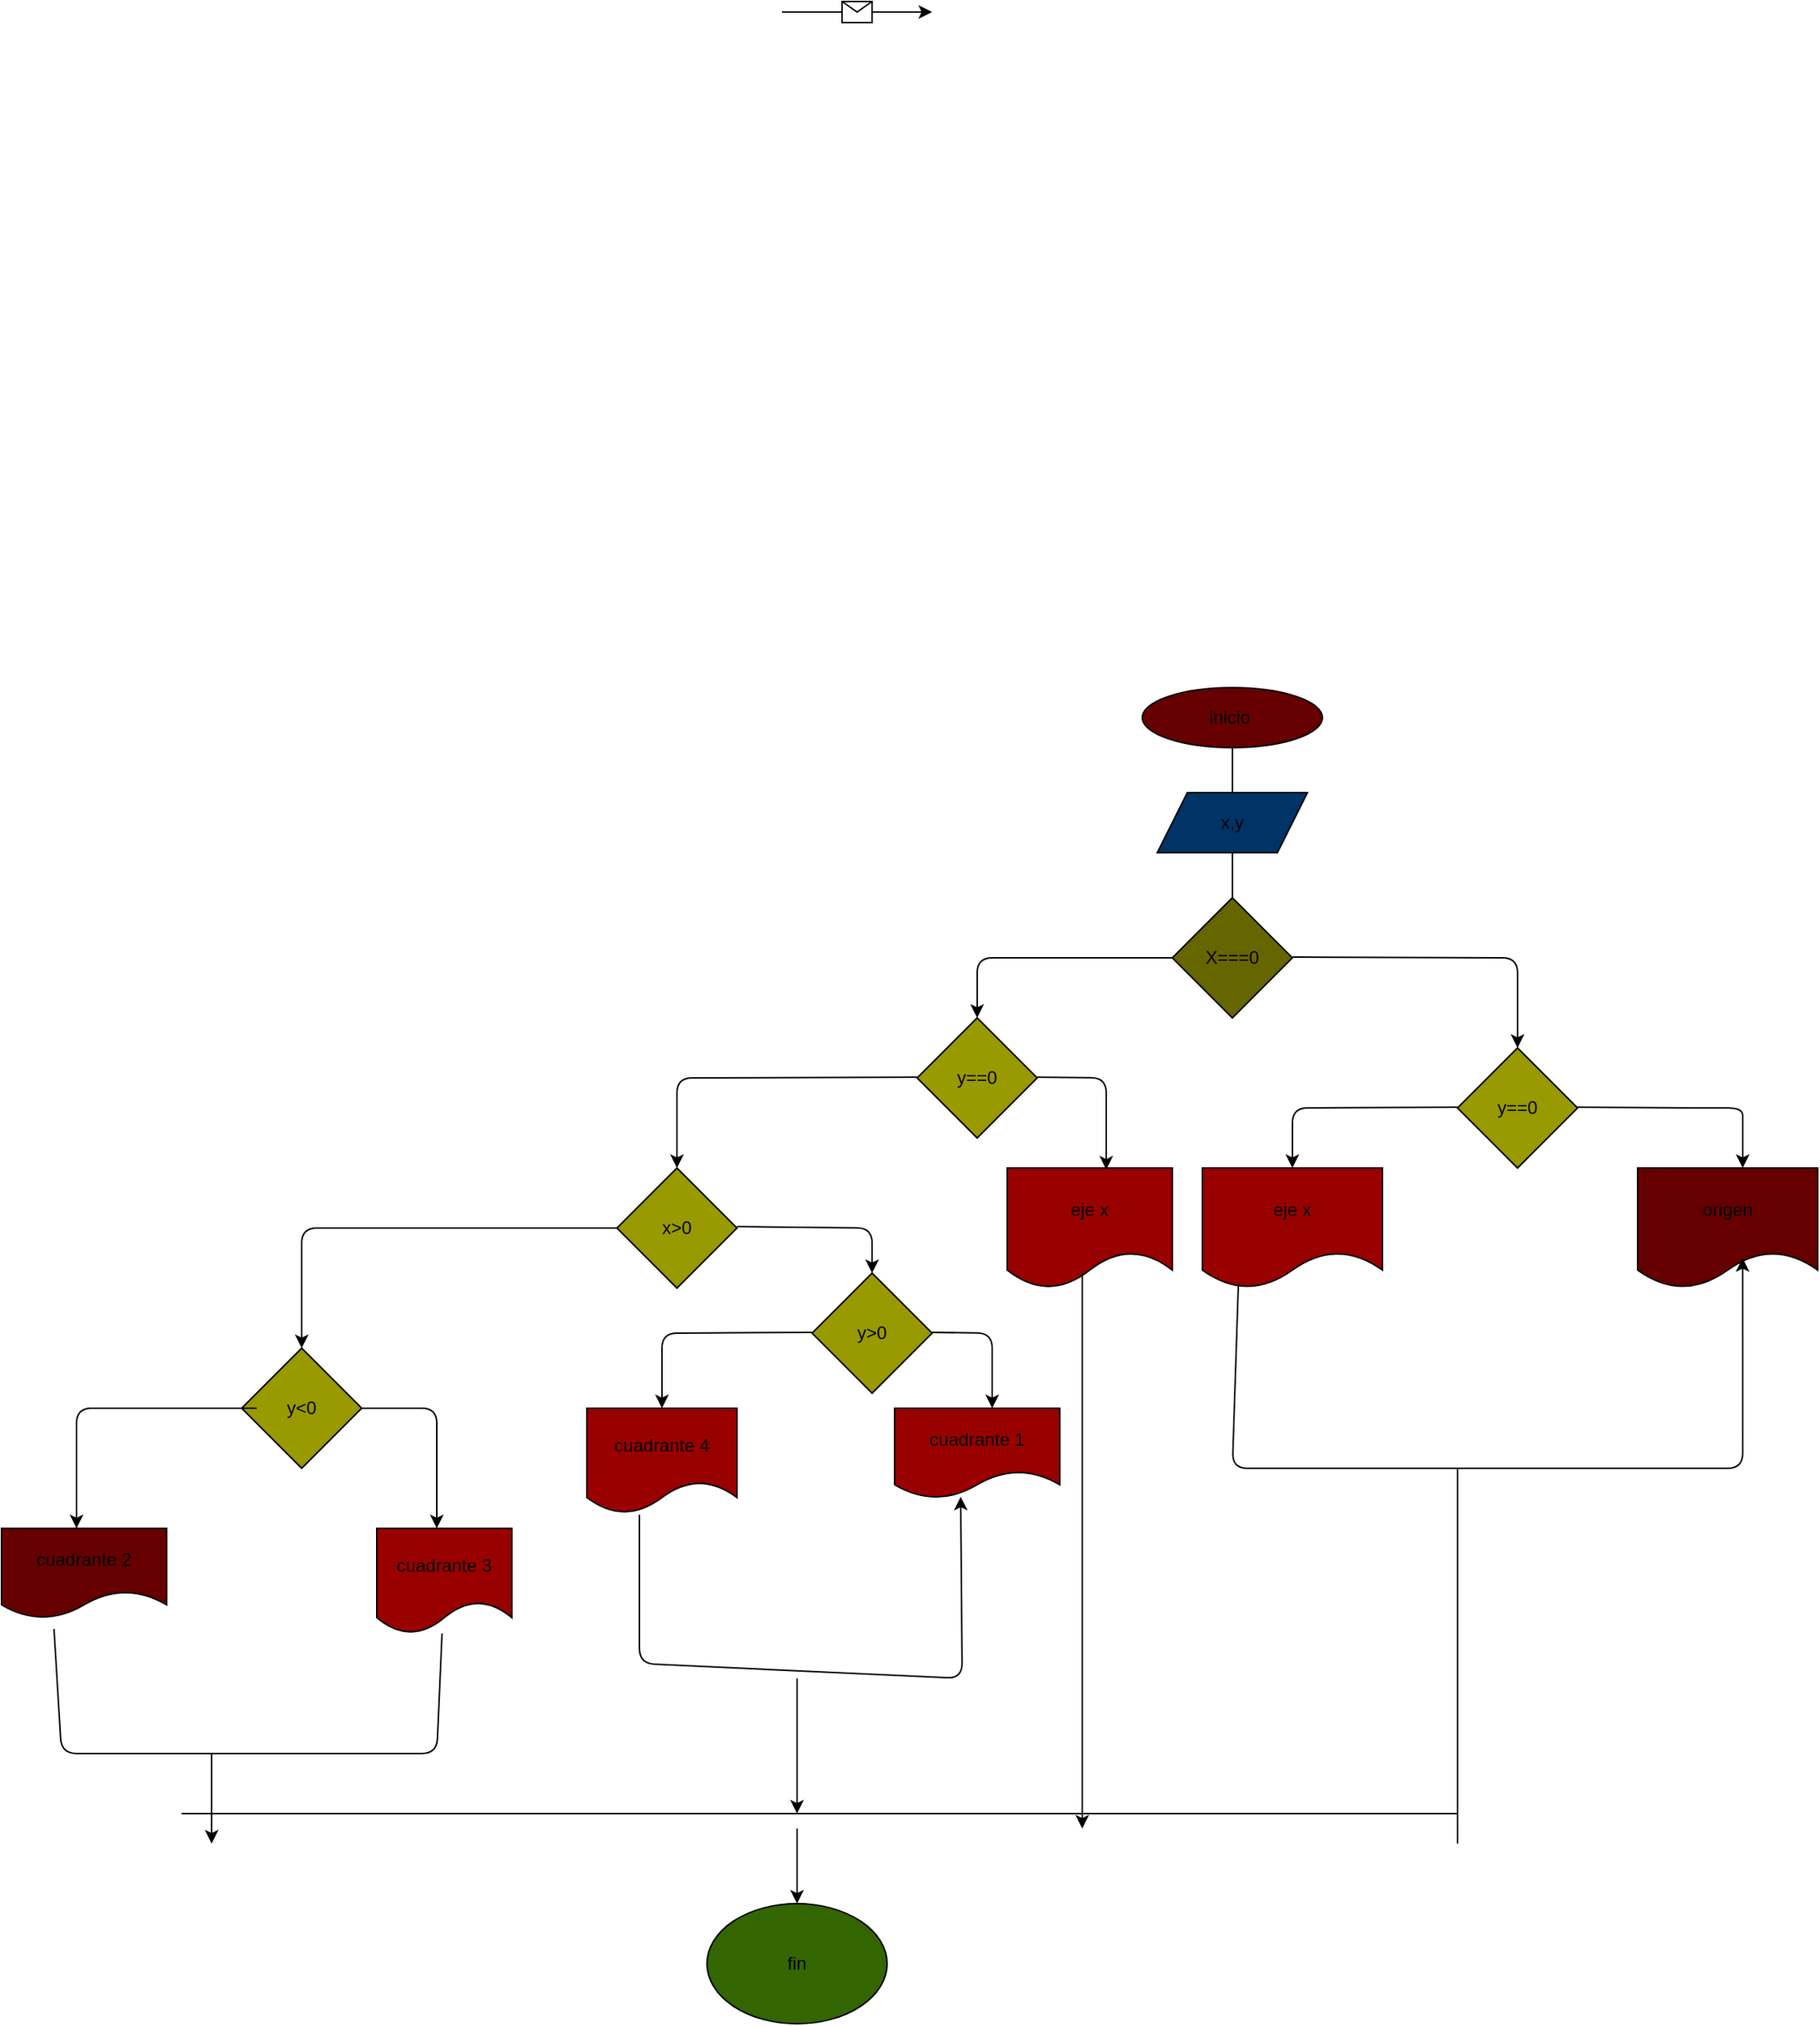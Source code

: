 <mxfile>
    <diagram id="3l7BtDmbRLB0vHWn7U2c" name="Página-1">
        <mxGraphModel dx="1729" dy="1580" grid="1" gridSize="10" guides="1" tooltips="1" connect="1" arrows="1" fold="1" page="1" pageScale="1" pageWidth="827" pageHeight="1169" math="0" shadow="0">
            <root>
                <mxCell id="0"/>
                <mxCell id="1" parent="0"/>
                <mxCell id="4" value="inicio&amp;nbsp;" style="ellipse;whiteSpace=wrap;html=1;fillColor=#660000;" parent="1" vertex="1">
                    <mxGeometry x="390" y="-360" width="120" height="40" as="geometry"/>
                </mxCell>
                <mxCell id="5" value="" style="endArrow=none;html=1;" parent="1" edge="1">
                    <mxGeometry width="50" height="50" relative="1" as="geometry">
                        <mxPoint x="450" y="-290" as="sourcePoint"/>
                        <mxPoint x="450" y="-320" as="targetPoint"/>
                    </mxGeometry>
                </mxCell>
                <mxCell id="6" value="x,y" style="shape=parallelogram;perimeter=parallelogramPerimeter;whiteSpace=wrap;html=1;fixedSize=1;fillColor=#003366;" parent="1" vertex="1">
                    <mxGeometry x="400" y="-290" width="100" height="40" as="geometry"/>
                </mxCell>
                <mxCell id="11" value="" style="endArrow=none;html=1;" parent="1" target="12" edge="1">
                    <mxGeometry width="50" height="50" relative="1" as="geometry">
                        <mxPoint x="450" y="-210" as="sourcePoint"/>
                        <mxPoint x="450" y="-250" as="targetPoint"/>
                    </mxGeometry>
                </mxCell>
                <mxCell id="12" value="X===0&lt;br&gt;" style="rhombus;whiteSpace=wrap;html=1;fillColor=#666600;" parent="1" vertex="1">
                    <mxGeometry x="410" y="-220" width="80" height="80" as="geometry"/>
                </mxCell>
                <mxCell id="13" value="" style="endArrow=none;html=1;exitX=0.5;exitY=0;exitDx=0;exitDy=0;" parent="1" source="12" edge="1">
                    <mxGeometry width="50" height="50" relative="1" as="geometry">
                        <mxPoint x="400" y="-200" as="sourcePoint"/>
                        <mxPoint x="450" y="-250" as="targetPoint"/>
                    </mxGeometry>
                </mxCell>
                <mxCell id="18" value="" style="endArrow=classic;html=1;exitX=0;exitY=0.5;exitDx=0;exitDy=0;" parent="1" source="12" edge="1">
                    <mxGeometry relative="1" as="geometry">
                        <mxPoint x="360" y="-280" as="sourcePoint"/>
                        <mxPoint x="280" y="-140" as="targetPoint"/>
                        <Array as="points">
                            <mxPoint x="280" y="-180"/>
                            <mxPoint x="280" y="-160"/>
                        </Array>
                    </mxGeometry>
                </mxCell>
                <mxCell id="20" value="y==0" style="rhombus;whiteSpace=wrap;html=1;fillColor=#999900;" parent="1" vertex="1">
                    <mxGeometry x="240" y="-140" width="80" height="80" as="geometry"/>
                </mxCell>
                <mxCell id="21" value="" style="endArrow=classic;html=1;" parent="1" edge="1">
                    <mxGeometry relative="1" as="geometry">
                        <mxPoint x="490" y="-180.5" as="sourcePoint"/>
                        <mxPoint x="640" y="-120" as="targetPoint"/>
                        <Array as="points">
                            <mxPoint x="640" y="-180"/>
                        </Array>
                    </mxGeometry>
                </mxCell>
                <mxCell id="23" value="y==0" style="rhombus;whiteSpace=wrap;html=1;fillColor=#999900;" parent="1" vertex="1">
                    <mxGeometry x="600" y="-120" width="80" height="80" as="geometry"/>
                </mxCell>
                <mxCell id="24" value="" style="endArrow=classic;html=1;" parent="1" edge="1">
                    <mxGeometry relative="1" as="geometry">
                        <mxPoint x="680" y="-80.5" as="sourcePoint"/>
                        <mxPoint x="790" y="-40" as="targetPoint"/>
                        <Array as="points">
                            <mxPoint x="750" y="-80"/>
                            <mxPoint x="790" y="-80"/>
                            <mxPoint x="790" y="-70"/>
                        </Array>
                    </mxGeometry>
                </mxCell>
                <mxCell id="26" value="origen" style="shape=document;whiteSpace=wrap;html=1;boundedLbl=1;fillColor=#660000;" parent="1" vertex="1">
                    <mxGeometry x="720" y="-40" width="120" height="80" as="geometry"/>
                </mxCell>
                <mxCell id="27" value="" style="endArrow=classic;html=1;" parent="1" edge="1">
                    <mxGeometry relative="1" as="geometry">
                        <mxPoint x="600" y="-80.5" as="sourcePoint"/>
                        <mxPoint x="490" y="-40" as="targetPoint"/>
                        <Array as="points">
                            <mxPoint x="490" y="-80"/>
                        </Array>
                    </mxGeometry>
                </mxCell>
                <mxCell id="29" value="eje x" style="shape=document;whiteSpace=wrap;html=1;boundedLbl=1;fillColor=#990000;" parent="1" vertex="1">
                    <mxGeometry x="430" y="-40" width="120" height="80" as="geometry"/>
                </mxCell>
                <mxCell id="30" value="" style="endArrow=classic;html=1;exitX=0.2;exitY=0.975;exitDx=0;exitDy=0;exitPerimeter=0;entryX=0.583;entryY=0.75;entryDx=0;entryDy=0;entryPerimeter=0;" parent="1" source="29" target="26" edge="1">
                    <mxGeometry relative="1" as="geometry">
                        <mxPoint x="450" y="150" as="sourcePoint"/>
                        <mxPoint x="750" y="160" as="targetPoint"/>
                        <Array as="points">
                            <mxPoint x="450" y="160"/>
                            <mxPoint x="790" y="160"/>
                        </Array>
                    </mxGeometry>
                </mxCell>
                <mxCell id="34" value="" style="endArrow=classic;html=1;entryX=0.6;entryY=0.013;entryDx=0;entryDy=0;entryPerimeter=0;" parent="1" target="36" edge="1">
                    <mxGeometry relative="1" as="geometry">
                        <mxPoint x="320" y="-100.5" as="sourcePoint"/>
                        <mxPoint x="366" y="-50" as="targetPoint"/>
                        <Array as="points">
                            <mxPoint x="366" y="-100"/>
                        </Array>
                    </mxGeometry>
                </mxCell>
                <mxCell id="36" value="eje x" style="shape=document;whiteSpace=wrap;html=1;boundedLbl=1;fillColor=#990000;" parent="1" vertex="1">
                    <mxGeometry x="300" y="-40" width="110" height="80" as="geometry"/>
                </mxCell>
                <mxCell id="37" value="" style="endArrow=classic;html=1;" parent="1" edge="1">
                    <mxGeometry relative="1" as="geometry">
                        <mxPoint x="240" y="-100.5" as="sourcePoint"/>
                        <mxPoint x="80" y="-40" as="targetPoint"/>
                        <Array as="points">
                            <mxPoint x="80" y="-100"/>
                        </Array>
                    </mxGeometry>
                </mxCell>
                <mxCell id="39" value="" style="endArrow=classic;html=1;" parent="1" edge="1">
                    <mxGeometry relative="1" as="geometry">
                        <mxPoint x="150" y="-810" as="sourcePoint"/>
                        <mxPoint x="250" y="-810" as="targetPoint"/>
                    </mxGeometry>
                </mxCell>
                <mxCell id="40" value="" style="shape=message;html=1;outlineConnect=0;" parent="39" vertex="1">
                    <mxGeometry width="20" height="14" relative="1" as="geometry">
                        <mxPoint x="-10" y="-7" as="offset"/>
                    </mxGeometry>
                </mxCell>
                <mxCell id="41" value="" style="endArrow=classic;html=1;" parent="1" edge="1">
                    <mxGeometry relative="1" as="geometry">
                        <mxPoint x="350" y="30" as="sourcePoint"/>
                        <mxPoint x="350" y="400" as="targetPoint"/>
                    </mxGeometry>
                </mxCell>
                <mxCell id="43" value="x&amp;gt;0" style="rhombus;whiteSpace=wrap;html=1;fillColor=#999900;" parent="1" vertex="1">
                    <mxGeometry x="40" y="-40" width="80" height="80" as="geometry"/>
                </mxCell>
                <mxCell id="44" value="" style="endArrow=classic;html=1;" parent="1" edge="1">
                    <mxGeometry relative="1" as="geometry">
                        <mxPoint x="120" y="-1" as="sourcePoint"/>
                        <mxPoint x="210" y="30" as="targetPoint"/>
                        <Array as="points">
                            <mxPoint x="210"/>
                        </Array>
                    </mxGeometry>
                </mxCell>
                <mxCell id="46" value="y&amp;gt;0" style="rhombus;whiteSpace=wrap;html=1;fillColor=#999900;" parent="1" vertex="1">
                    <mxGeometry x="170" y="30" width="80" height="80" as="geometry"/>
                </mxCell>
                <mxCell id="47" value="" style="endArrow=classic;html=1;" parent="1" edge="1">
                    <mxGeometry relative="1" as="geometry">
                        <mxPoint x="250" y="69.5" as="sourcePoint"/>
                        <mxPoint x="290" y="120" as="targetPoint"/>
                        <Array as="points">
                            <mxPoint x="290" y="70"/>
                        </Array>
                    </mxGeometry>
                </mxCell>
                <mxCell id="50" value="cuadrante 1" style="shape=document;whiteSpace=wrap;html=1;boundedLbl=1;fillColor=#990000;" parent="1" vertex="1">
                    <mxGeometry x="225" y="120" width="110" height="60" as="geometry"/>
                </mxCell>
                <mxCell id="51" value="" style="endArrow=classic;html=1;" parent="1" edge="1">
                    <mxGeometry relative="1" as="geometry">
                        <mxPoint x="170" y="69.5" as="sourcePoint"/>
                        <mxPoint x="70" y="120" as="targetPoint"/>
                        <Array as="points">
                            <mxPoint x="70" y="70"/>
                        </Array>
                    </mxGeometry>
                </mxCell>
                <mxCell id="53" value="cuadrante 4" style="shape=document;whiteSpace=wrap;html=1;boundedLbl=1;fillColor=#990000;" parent="1" vertex="1">
                    <mxGeometry x="20" y="120" width="100" height="70" as="geometry"/>
                </mxCell>
                <mxCell id="54" value="" style="endArrow=classic;html=1;exitX=0;exitY=0.5;exitDx=0;exitDy=0;" parent="1" source="43" edge="1">
                    <mxGeometry relative="1" as="geometry">
                        <mxPoint x="-10" as="sourcePoint"/>
                        <mxPoint x="-170" y="80" as="targetPoint"/>
                        <Array as="points">
                            <mxPoint x="-170"/>
                        </Array>
                    </mxGeometry>
                </mxCell>
                <mxCell id="56" value="y&amp;lt;0" style="rhombus;whiteSpace=wrap;html=1;fillColor=#999900;" parent="1" vertex="1">
                    <mxGeometry x="-210" y="80" width="80" height="80" as="geometry"/>
                </mxCell>
                <mxCell id="57" value="" style="endArrow=classic;html=1;" parent="1" edge="1">
                    <mxGeometry relative="1" as="geometry">
                        <mxPoint x="-130" y="120" as="sourcePoint"/>
                        <mxPoint x="-80" y="200" as="targetPoint"/>
                        <Array as="points">
                            <mxPoint x="-80" y="120"/>
                        </Array>
                    </mxGeometry>
                </mxCell>
                <mxCell id="60" value="cuadrante 3" style="shape=document;whiteSpace=wrap;html=1;boundedLbl=1;fillColor=#990000;" parent="1" vertex="1">
                    <mxGeometry x="-120" y="200" width="90" height="70" as="geometry"/>
                </mxCell>
                <mxCell id="61" value="" style="endArrow=classic;html=1;" parent="1" edge="1">
                    <mxGeometry relative="1" as="geometry">
                        <mxPoint x="-200" y="120" as="sourcePoint"/>
                        <mxPoint x="-320" y="200" as="targetPoint"/>
                        <Array as="points">
                            <mxPoint x="-320" y="120"/>
                        </Array>
                    </mxGeometry>
                </mxCell>
                <mxCell id="63" value="cuadrante 2&lt;br&gt;" style="shape=document;whiteSpace=wrap;html=1;boundedLbl=1;fillColor=#660000;" parent="1" vertex="1">
                    <mxGeometry x="-370" y="200" width="110" height="60" as="geometry"/>
                </mxCell>
                <mxCell id="64" value="" style="endArrow=none;html=1;" parent="1" edge="1">
                    <mxGeometry width="50" height="50" relative="1" as="geometry">
                        <mxPoint x="600" y="160" as="sourcePoint"/>
                        <mxPoint x="600" y="410" as="targetPoint"/>
                    </mxGeometry>
                </mxCell>
                <mxCell id="66" value="" style="endArrow=none;html=1;exitX=0.318;exitY=1.117;exitDx=0;exitDy=0;exitPerimeter=0;" parent="1" source="63" target="60" edge="1">
                    <mxGeometry width="50" height="50" relative="1" as="geometry">
                        <mxPoint x="280" y="280" as="sourcePoint"/>
                        <mxPoint x="330" y="230" as="targetPoint"/>
                        <Array as="points">
                            <mxPoint x="-330" y="350"/>
                            <mxPoint x="-80" y="350"/>
                        </Array>
                    </mxGeometry>
                </mxCell>
                <mxCell id="67" value="" style="endArrow=classic;html=1;entryX=0.4;entryY=0.983;entryDx=0;entryDy=0;entryPerimeter=0;exitX=0.35;exitY=1.014;exitDx=0;exitDy=0;exitPerimeter=0;" parent="1" source="53" target="50" edge="1">
                    <mxGeometry relative="1" as="geometry">
                        <mxPoint x="-60" y="260" as="sourcePoint"/>
                        <mxPoint x="40" y="260" as="targetPoint"/>
                        <Array as="points">
                            <mxPoint x="55" y="290"/>
                            <mxPoint x="270" y="300"/>
                        </Array>
                    </mxGeometry>
                </mxCell>
                <mxCell id="69" value="" style="endArrow=classic;html=1;" parent="1" edge="1">
                    <mxGeometry width="50" height="50" relative="1" as="geometry">
                        <mxPoint x="-230" y="350" as="sourcePoint"/>
                        <mxPoint x="-230" y="410" as="targetPoint"/>
                    </mxGeometry>
                </mxCell>
                <mxCell id="70" value="" style="endArrow=classic;html=1;" parent="1" edge="1">
                    <mxGeometry width="50" height="50" relative="1" as="geometry">
                        <mxPoint x="160" y="300" as="sourcePoint"/>
                        <mxPoint x="160" y="390" as="targetPoint"/>
                    </mxGeometry>
                </mxCell>
                <mxCell id="72" value="" style="endArrow=none;html=1;" parent="1" edge="1">
                    <mxGeometry width="50" height="50" relative="1" as="geometry">
                        <mxPoint x="600" y="390" as="sourcePoint"/>
                        <mxPoint x="-250" y="390" as="targetPoint"/>
                    </mxGeometry>
                </mxCell>
                <mxCell id="73" value="" style="endArrow=classic;html=1;" parent="1" edge="1">
                    <mxGeometry width="50" height="50" relative="1" as="geometry">
                        <mxPoint x="160" y="400" as="sourcePoint"/>
                        <mxPoint x="160" y="450" as="targetPoint"/>
                    </mxGeometry>
                </mxCell>
                <mxCell id="74" value="fin" style="ellipse;whiteSpace=wrap;html=1;fillColor=#336600;" parent="1" vertex="1">
                    <mxGeometry x="100" y="450" width="120" height="80" as="geometry"/>
                </mxCell>
            </root>
        </mxGraphModel>
    </diagram>
</mxfile>